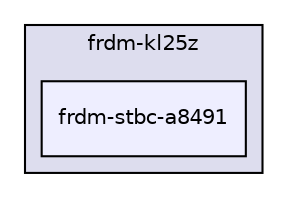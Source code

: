 digraph "boardkit/frdm-kl25z/frdm-stbc-a8491" {
  compound=true
  node [ fontsize="10", fontname="Helvetica"];
  edge [ labelfontsize="10", labelfontname="Helvetica"];
  subgraph clusterdir_f2aadd68a764bb6133fbd87649d632b2 {
    graph [ bgcolor="#ddddee", pencolor="black", label="frdm-kl25z" fontname="Helvetica", fontsize="10", URL="dir_f2aadd68a764bb6133fbd87649d632b2.html"]
  dir_47851bfa6a51edca62284cee01cd508d [shape=box, label="frdm-stbc-a8491", style="filled", fillcolor="#eeeeff", pencolor="black", URL="dir_47851bfa6a51edca62284cee01cd508d.html"];
  }
}
